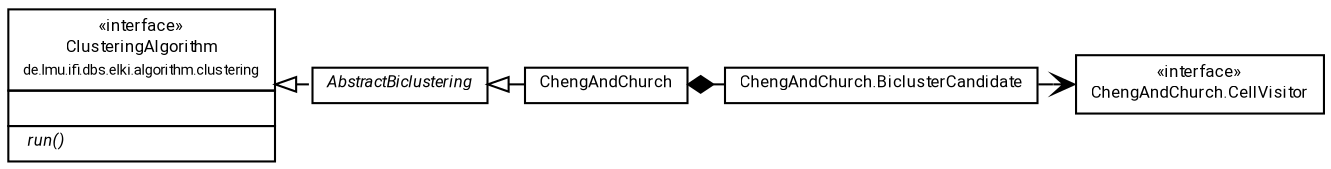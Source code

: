 #!/usr/local/bin/dot
#
# Class diagram 
# Generated by UMLGraph version R5_7_2-60-g0e99a6 (http://www.spinellis.gr/umlgraph/)
#

digraph G {
	graph [fontnames="svg"]
	edge [fontname="Roboto",fontsize=7,labelfontname="Roboto",labelfontsize=7,color="black"];
	node [fontname="Roboto",fontcolor="black",fontsize=8,shape=plaintext,margin=0,width=0,height=0];
	nodesep=0.15;
	ranksep=0.25;
	rankdir=LR;
	// de.lmu.ifi.dbs.elki.algorithm.clustering.biclustering.AbstractBiclustering<V extends de.lmu.ifi.dbs.elki.data.NumberVector, M extends de.lmu.ifi.dbs.elki.data.model.BiclusterModel>
	c288618 [label=<<table title="de.lmu.ifi.dbs.elki.algorithm.clustering.biclustering.AbstractBiclustering" border="0" cellborder="1" cellspacing="0" cellpadding="2" href="AbstractBiclustering.html" target="_parent">
		<tr><td><table border="0" cellspacing="0" cellpadding="1">
		<tr><td align="center" balign="center"> <font face="Roboto"><i>AbstractBiclustering</i></font> </td></tr>
		</table></td></tr>
		</table>>, URL="AbstractBiclustering.html"];
	// de.lmu.ifi.dbs.elki.algorithm.clustering.biclustering.ChengAndChurch<V extends de.lmu.ifi.dbs.elki.data.NumberVector>
	c288619 [label=<<table title="de.lmu.ifi.dbs.elki.algorithm.clustering.biclustering.ChengAndChurch" border="0" cellborder="1" cellspacing="0" cellpadding="2" href="ChengAndChurch.html" target="_parent">
		<tr><td><table border="0" cellspacing="0" cellpadding="1">
		<tr><td align="center" balign="center"> <font face="Roboto">ChengAndChurch</font> </td></tr>
		</table></td></tr>
		</table>>, URL="ChengAndChurch.html"];
	// de.lmu.ifi.dbs.elki.algorithm.clustering.biclustering.ChengAndChurch.CellVisitor
	c288620 [label=<<table title="de.lmu.ifi.dbs.elki.algorithm.clustering.biclustering.ChengAndChurch.CellVisitor" border="0" cellborder="1" cellspacing="0" cellpadding="2" href="ChengAndChurch.CellVisitor.html" target="_parent">
		<tr><td><table border="0" cellspacing="0" cellpadding="1">
		<tr><td align="center" balign="center"> &#171;interface&#187; </td></tr>
		<tr><td align="center" balign="center"> <font face="Roboto">ChengAndChurch.CellVisitor</font> </td></tr>
		</table></td></tr>
		</table>>, URL="ChengAndChurch.CellVisitor.html"];
	// de.lmu.ifi.dbs.elki.algorithm.clustering.biclustering.ChengAndChurch.BiclusterCandidate
	c288621 [label=<<table title="de.lmu.ifi.dbs.elki.algorithm.clustering.biclustering.ChengAndChurch.BiclusterCandidate" border="0" cellborder="1" cellspacing="0" cellpadding="2" href="ChengAndChurch.BiclusterCandidate.html" target="_parent">
		<tr><td><table border="0" cellspacing="0" cellpadding="1">
		<tr><td align="center" balign="center"> <font face="Roboto">ChengAndChurch.BiclusterCandidate</font> </td></tr>
		</table></td></tr>
		</table>>, URL="ChengAndChurch.BiclusterCandidate.html"];
	// de.lmu.ifi.dbs.elki.algorithm.clustering.ClusteringAlgorithm<C extends de.lmu.ifi.dbs.elki.data.Clustering<? extends de.lmu.ifi.dbs.elki.data.model.Model>>
	c288630 [label=<<table title="de.lmu.ifi.dbs.elki.algorithm.clustering.ClusteringAlgorithm" border="0" cellborder="1" cellspacing="0" cellpadding="2" href="../ClusteringAlgorithm.html" target="_parent">
		<tr><td><table border="0" cellspacing="0" cellpadding="1">
		<tr><td align="center" balign="center"> &#171;interface&#187; </td></tr>
		<tr><td align="center" balign="center"> <font face="Roboto">ClusteringAlgorithm</font> </td></tr>
		<tr><td align="center" balign="center"> <font face="Roboto" point-size="7.0">de.lmu.ifi.dbs.elki.algorithm.clustering</font> </td></tr>
		</table></td></tr>
		<tr><td><table border="0" cellspacing="0" cellpadding="1">
		<tr><td align="left" balign="left">  </td></tr>
		</table></td></tr>
		<tr><td><table border="0" cellspacing="0" cellpadding="1">
		<tr><td align="left" balign="left"> <i> run()</i> </td></tr>
		</table></td></tr>
		</table>>, URL="../ClusteringAlgorithm.html"];
	// de.lmu.ifi.dbs.elki.algorithm.clustering.biclustering.AbstractBiclustering<V extends de.lmu.ifi.dbs.elki.data.NumberVector, M extends de.lmu.ifi.dbs.elki.data.model.BiclusterModel> implements de.lmu.ifi.dbs.elki.algorithm.clustering.ClusteringAlgorithm<C extends de.lmu.ifi.dbs.elki.data.Clustering<? extends de.lmu.ifi.dbs.elki.data.model.Model>>
	c288630 -> c288618 [arrowtail=empty,style=dashed,dir=back,weight=9];
	// de.lmu.ifi.dbs.elki.algorithm.clustering.biclustering.ChengAndChurch<V extends de.lmu.ifi.dbs.elki.data.NumberVector> extends de.lmu.ifi.dbs.elki.algorithm.clustering.biclustering.AbstractBiclustering<V extends de.lmu.ifi.dbs.elki.data.NumberVector, M extends de.lmu.ifi.dbs.elki.data.model.BiclusterModel>
	c288618 -> c288619 [arrowtail=empty,dir=back,weight=10];
	// de.lmu.ifi.dbs.elki.algorithm.clustering.biclustering.ChengAndChurch<V extends de.lmu.ifi.dbs.elki.data.NumberVector> composed de.lmu.ifi.dbs.elki.algorithm.clustering.biclustering.ChengAndChurch.BiclusterCandidate
	c288619 -> c288621 [arrowhead=none,arrowtail=diamond,dir=back,weight=6];
	// de.lmu.ifi.dbs.elki.algorithm.clustering.biclustering.ChengAndChurch.BiclusterCandidate navassoc de.lmu.ifi.dbs.elki.algorithm.clustering.biclustering.ChengAndChurch.CellVisitor
	c288621 -> c288620 [arrowhead=open,weight=1];
}

